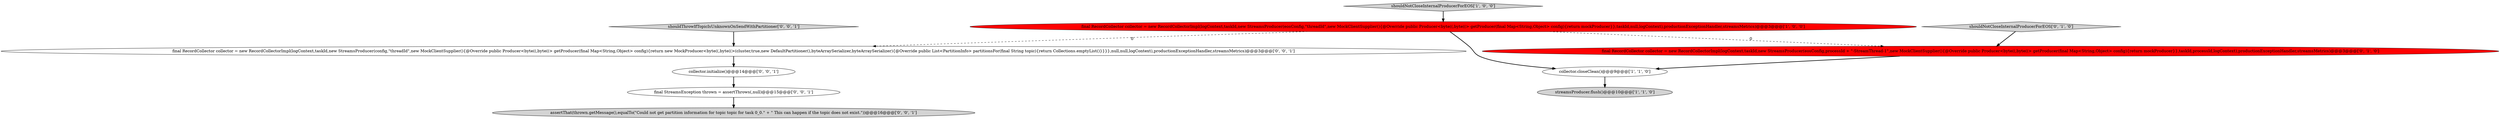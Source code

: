 digraph {
2 [style = filled, label = "final RecordCollector collector = new RecordCollectorImpl(logContext,taskId,new StreamsProducer(eosConfig,\"threadId\",new MockClientSupplier(){@Override public Producer<byte((,byte((> getProducer(final Map<String,Object> config){return mockProducer}},taskId,null,logContext),productionExceptionHandler,streamsMetrics)@@@3@@@['1', '0', '0']", fillcolor = red, shape = ellipse image = "AAA1AAABBB1BBB"];
10 [style = filled, label = "final RecordCollector collector = new RecordCollectorImpl(logContext,taskId,new StreamsProducer(config,\"threadId\",new MockClientSupplier(){@Override public Producer<byte((,byte((> getProducer(final Map<String,Object> config){return new MockProducer<byte((,byte((>(cluster,true,new DefaultPartitioner(),byteArraySerializer,byteArraySerializer){@Override public List<PartitionInfo> partitionsFor(final String topic){return Collections.emptyList()}}}},null,null,logContext),productionExceptionHandler,streamsMetrics)@@@3@@@['0', '0', '1']", fillcolor = white, shape = ellipse image = "AAA0AAABBB3BBB"];
4 [style = filled, label = "final RecordCollector collector = new RecordCollectorImpl(logContext,taskId,new StreamsProducer(eosConfig,processId + \"-StreamThread-1\",new MockClientSupplier(){@Override public Producer<byte((,byte((> getProducer(final Map<String,Object> config){return mockProducer}},taskId,processId,logContext),productionExceptionHandler,streamsMetrics)@@@3@@@['0', '1', '0']", fillcolor = red, shape = ellipse image = "AAA1AAABBB2BBB"];
7 [style = filled, label = "assertThat(thrown.getMessage(),equalTo(\"Could not get partition information for topic topic for task 0_0.\" + \" This can happen if the topic does not exist.\"))@@@16@@@['0', '0', '1']", fillcolor = lightgray, shape = ellipse image = "AAA0AAABBB3BBB"];
5 [style = filled, label = "shouldNotCloseInternalProducerForEOS['0', '1', '0']", fillcolor = lightgray, shape = diamond image = "AAA0AAABBB2BBB"];
0 [style = filled, label = "streamsProducer.flush()@@@10@@@['1', '1', '0']", fillcolor = lightgray, shape = ellipse image = "AAA0AAABBB1BBB"];
6 [style = filled, label = "collector.initialize()@@@14@@@['0', '0', '1']", fillcolor = white, shape = ellipse image = "AAA0AAABBB3BBB"];
9 [style = filled, label = "shouldThrowIfTopicIsUnknownOnSendWithPartitioner['0', '0', '1']", fillcolor = lightgray, shape = diamond image = "AAA0AAABBB3BBB"];
3 [style = filled, label = "shouldNotCloseInternalProducerForEOS['1', '0', '0']", fillcolor = lightgray, shape = diamond image = "AAA0AAABBB1BBB"];
8 [style = filled, label = "final StreamsException thrown = assertThrows(,null)@@@15@@@['0', '0', '1']", fillcolor = white, shape = ellipse image = "AAA0AAABBB3BBB"];
1 [style = filled, label = "collector.closeClean()@@@9@@@['1', '1', '0']", fillcolor = white, shape = ellipse image = "AAA0AAABBB1BBB"];
8->7 [style = bold, label=""];
2->10 [style = dashed, label="0"];
4->1 [style = bold, label=""];
1->0 [style = bold, label=""];
9->10 [style = bold, label=""];
3->2 [style = bold, label=""];
10->6 [style = bold, label=""];
2->1 [style = bold, label=""];
5->4 [style = bold, label=""];
6->8 [style = bold, label=""];
2->4 [style = dashed, label="0"];
}
